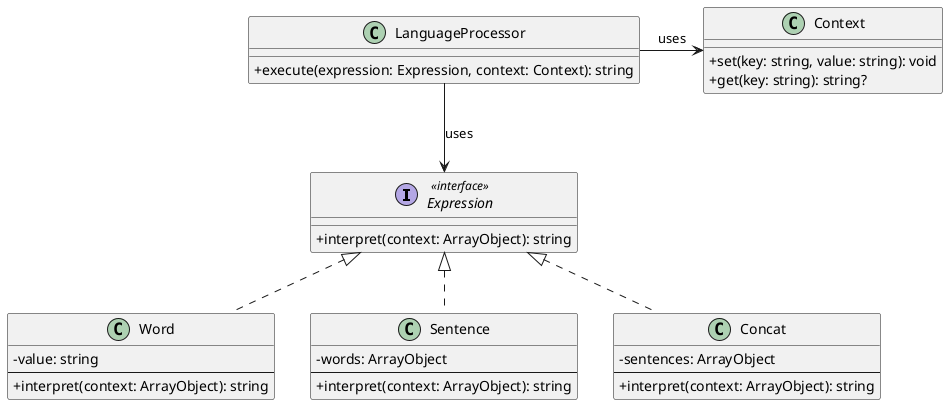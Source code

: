 @startuml InterpreterWithClient
    skinparam classAttributeIconSize 0

    ' AbstractExpression
    interface Expression <<interface>> {
        + interpret(context: ArrayObject): string
    }

    ' ConcreteExpressions
    class Word {
        - value: string
        ---
        + interpret(context: ArrayObject): string
    }

    class Sentence {
        - words: ArrayObject
        ---
        + interpret(context: ArrayObject): string
    }

    class Concat {
        - sentences: ArrayObject
        ---
        + interpret(context: ArrayObject): string
    }

    ' Context
    class Context {
        + set(key: string, value: string): void
        + get(key: string): string?
    }

    ' Client
    class LanguageProcessor {
        + execute(expression: Expression, context: Context): string
    }

    ' Relationships
    Expression <|.. Word
    Expression <|.. Sentence
    Expression <|.. Concat

    LanguageProcessor --> Expression: uses
    Context <-up LanguageProcessor: uses
    ' Context <-- Expression: uses
    ' NonTerminalExpression o--> AbstractExpression
    
@enduml
